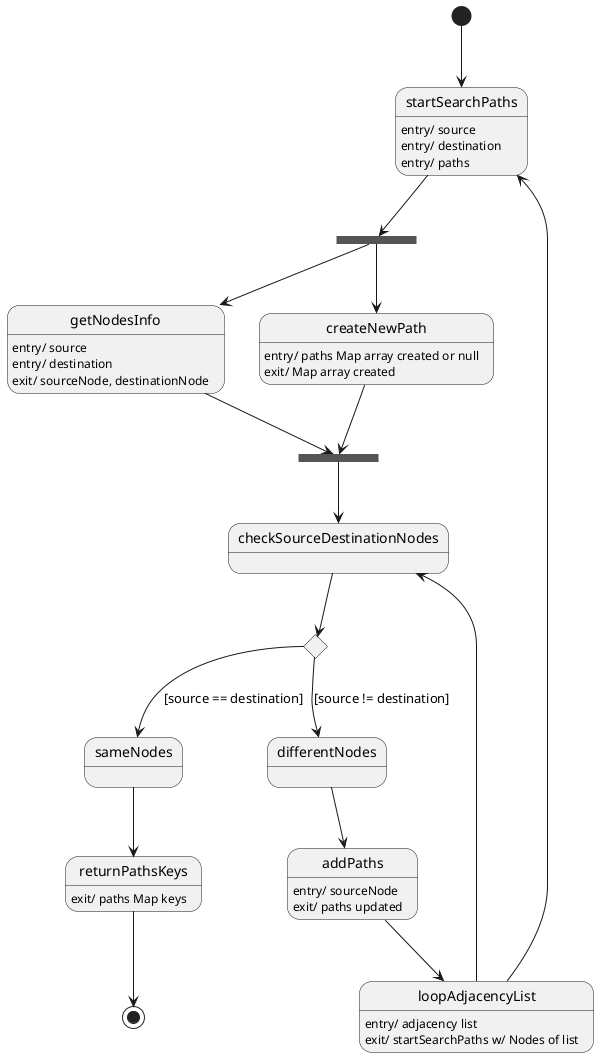 @startuml
[*] --> startSearchPaths
startSearchPaths : entry/ source
startSearchPaths : entry/ destination
startSearchPaths : entry/ paths

state fork_state <<fork>>
startSearchPaths --> fork_state
fork_state --> getNodesInfo
getNodesInfo : entry/ source
getNodesInfo : entry/ destination
getNodesInfo : exit/ sourceNode, destinationNode

fork_state --> createNewPath
createNewPath : entry/ paths Map array created or null
createNewPath : exit/ Map array created

state join_state <<join>>
getNodesInfo --> join_state
createNewPath --> join_state

join_state --> checkSourceDestinationNodes
state c1 <<choice>>
checkSourceDestinationNodes --> c1
c1 --> sameNodes : [source == destination]
c1 --> differentNodes : [source != destination]
sameNodes --> returnPathsKeys
returnPathsKeys : exit/ paths Map keys
returnPathsKeys --> [*]
differentNodes --> addPaths
addPaths : entry/ sourceNode
addPaths : exit/ paths updated
addPaths --> loopAdjacencyList
loopAdjacencyList : entry/ adjacency list
loopAdjacencyList : exit/ startSearchPaths w/ Nodes of list
loopAdjacencyList --> startSearchPaths
loopAdjacencyList --> checkSourceDestinationNodes
@enduml